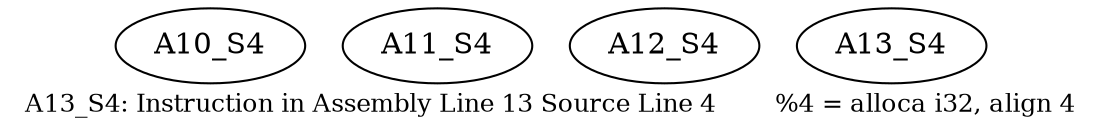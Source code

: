 digraph{
	node [ ]
	edge [ ]
	A10_S4 [ ]
	A11_S4 [ ]
	A12_S4 [ ]
	A13_S4 [ ]
	label = "A13_S4: Instruction in Assembly Line 13 Source Line 4	%4 = alloca i32, align 4"	fontsize = "12"
}